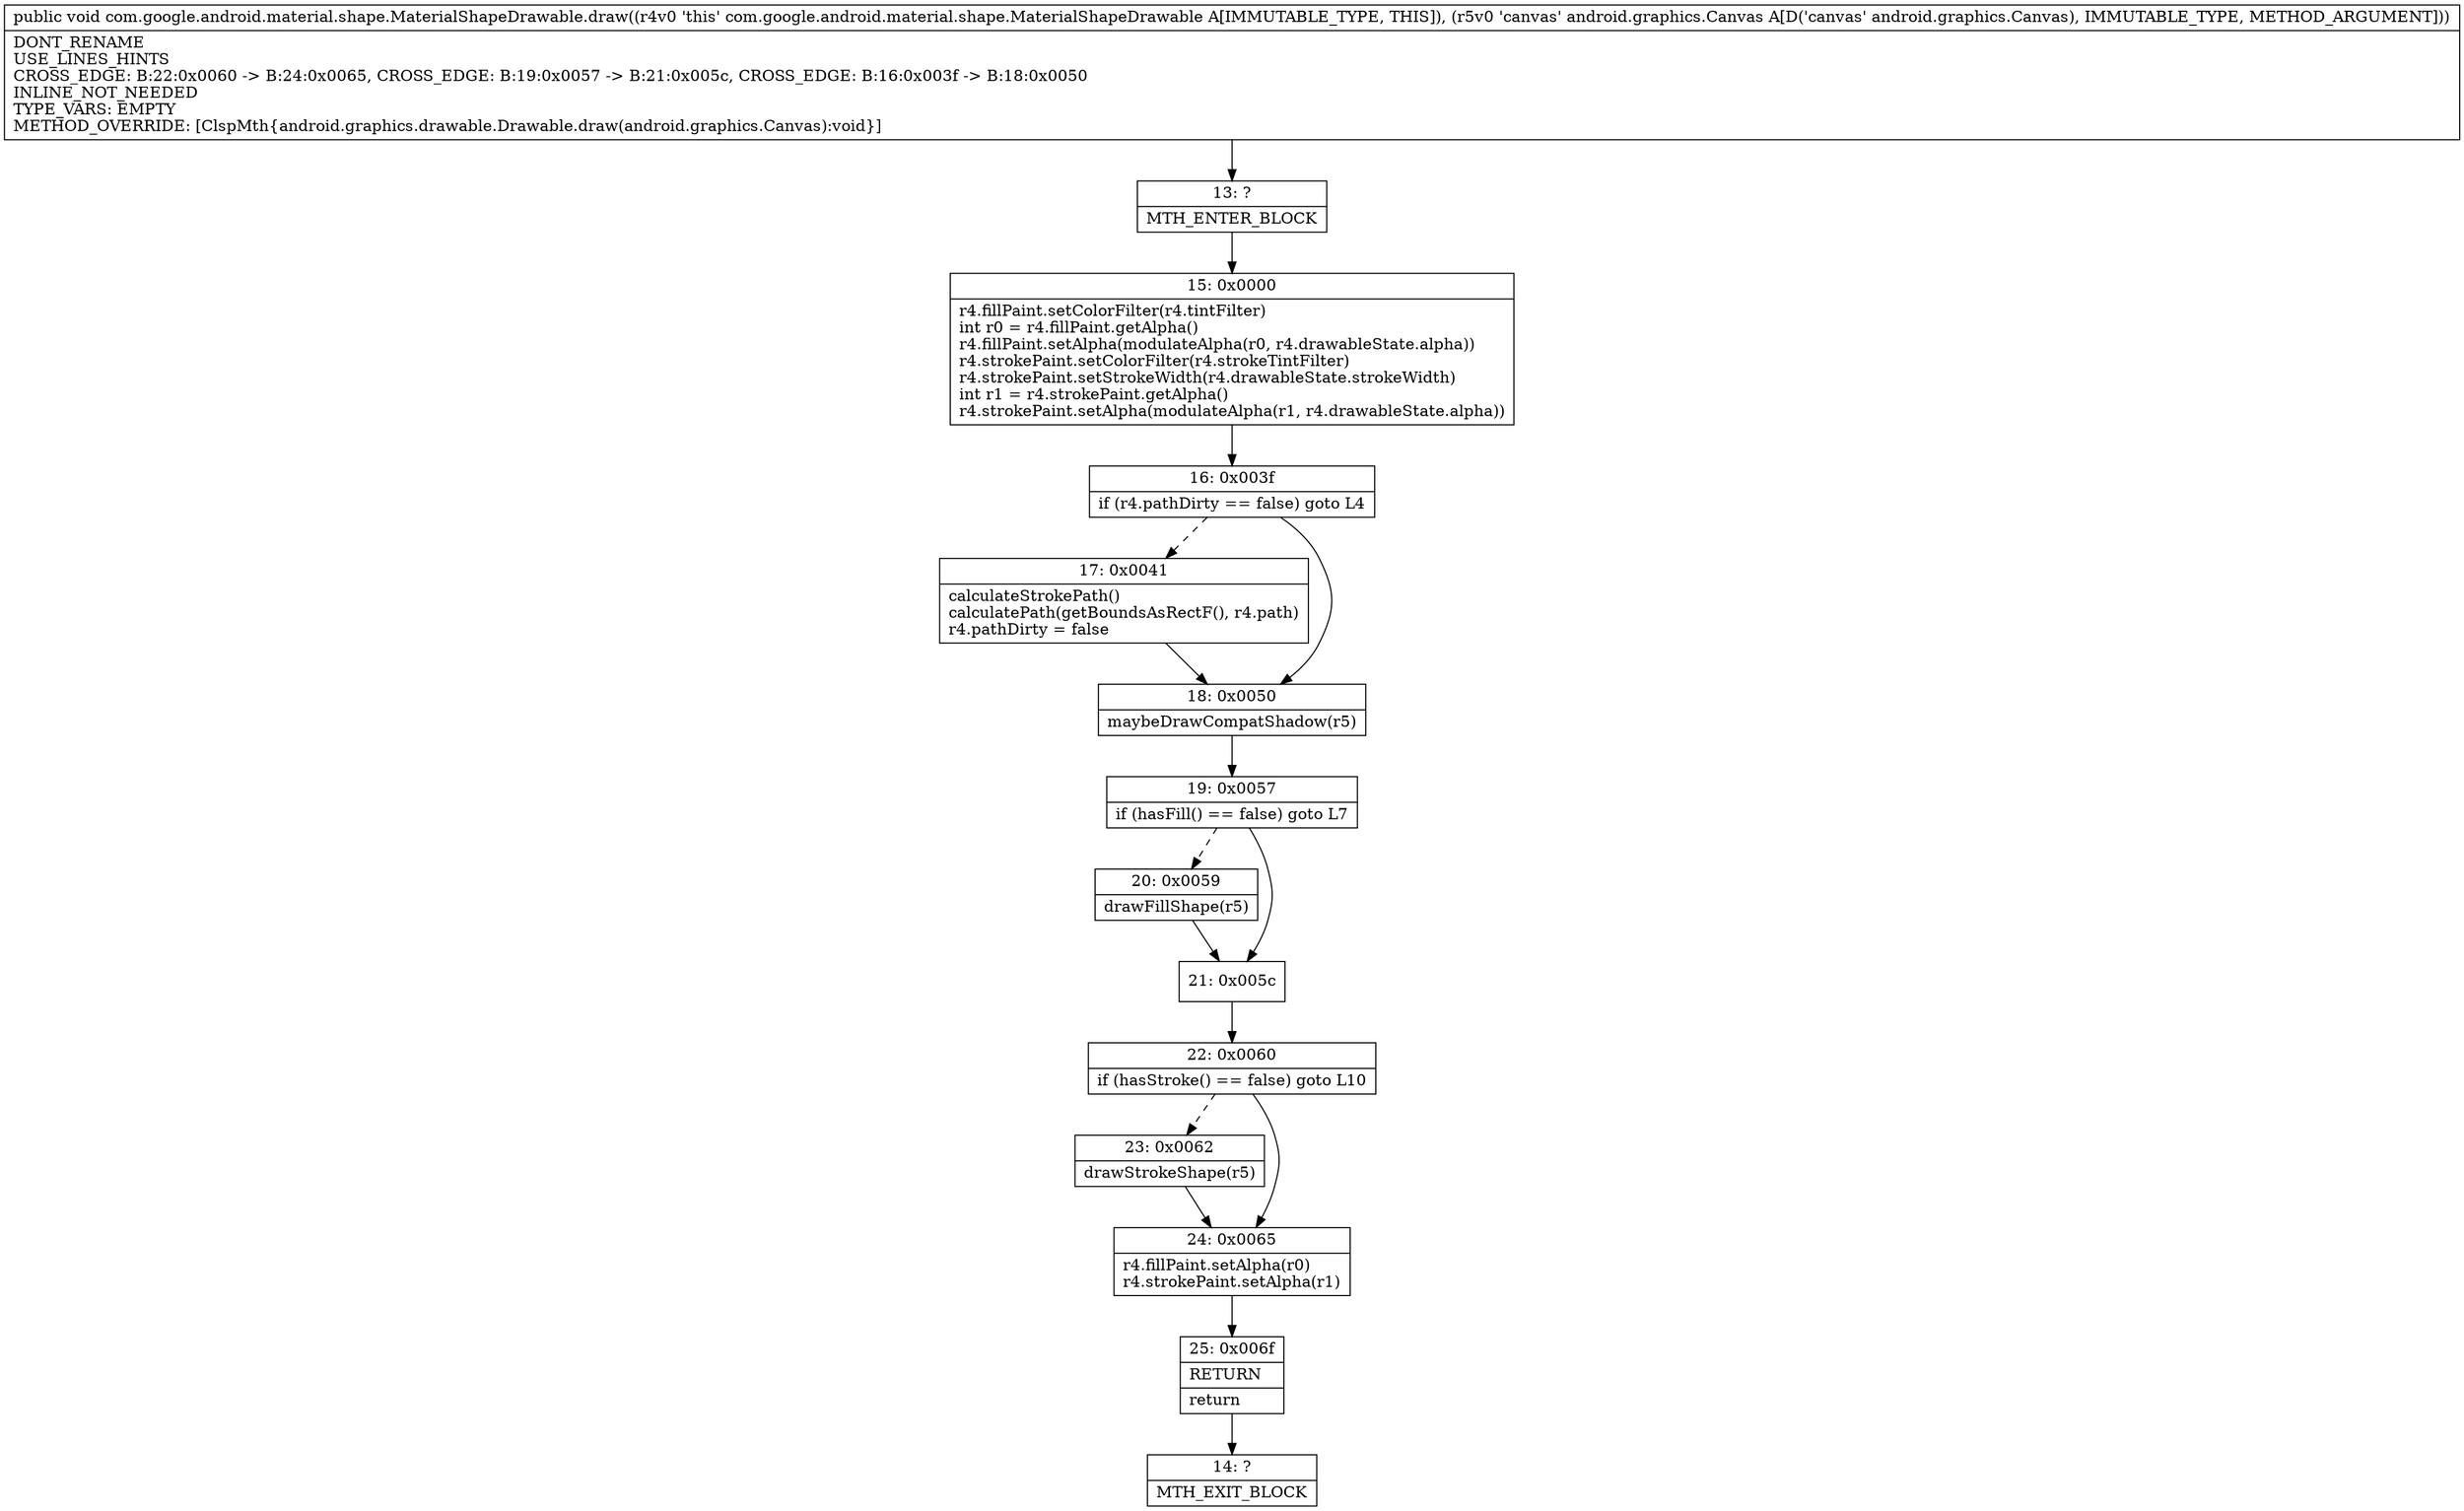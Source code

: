 digraph "CFG forcom.google.android.material.shape.MaterialShapeDrawable.draw(Landroid\/graphics\/Canvas;)V" {
Node_13 [shape=record,label="{13\:\ ?|MTH_ENTER_BLOCK\l}"];
Node_15 [shape=record,label="{15\:\ 0x0000|r4.fillPaint.setColorFilter(r4.tintFilter)\lint r0 = r4.fillPaint.getAlpha()\lr4.fillPaint.setAlpha(modulateAlpha(r0, r4.drawableState.alpha))\lr4.strokePaint.setColorFilter(r4.strokeTintFilter)\lr4.strokePaint.setStrokeWidth(r4.drawableState.strokeWidth)\lint r1 = r4.strokePaint.getAlpha()\lr4.strokePaint.setAlpha(modulateAlpha(r1, r4.drawableState.alpha))\l}"];
Node_16 [shape=record,label="{16\:\ 0x003f|if (r4.pathDirty == false) goto L4\l}"];
Node_17 [shape=record,label="{17\:\ 0x0041|calculateStrokePath()\lcalculatePath(getBoundsAsRectF(), r4.path)\lr4.pathDirty = false\l}"];
Node_18 [shape=record,label="{18\:\ 0x0050|maybeDrawCompatShadow(r5)\l}"];
Node_19 [shape=record,label="{19\:\ 0x0057|if (hasFill() == false) goto L7\l}"];
Node_20 [shape=record,label="{20\:\ 0x0059|drawFillShape(r5)\l}"];
Node_21 [shape=record,label="{21\:\ 0x005c}"];
Node_22 [shape=record,label="{22\:\ 0x0060|if (hasStroke() == false) goto L10\l}"];
Node_23 [shape=record,label="{23\:\ 0x0062|drawStrokeShape(r5)\l}"];
Node_24 [shape=record,label="{24\:\ 0x0065|r4.fillPaint.setAlpha(r0)\lr4.strokePaint.setAlpha(r1)\l}"];
Node_25 [shape=record,label="{25\:\ 0x006f|RETURN\l|return\l}"];
Node_14 [shape=record,label="{14\:\ ?|MTH_EXIT_BLOCK\l}"];
MethodNode[shape=record,label="{public void com.google.android.material.shape.MaterialShapeDrawable.draw((r4v0 'this' com.google.android.material.shape.MaterialShapeDrawable A[IMMUTABLE_TYPE, THIS]), (r5v0 'canvas' android.graphics.Canvas A[D('canvas' android.graphics.Canvas), IMMUTABLE_TYPE, METHOD_ARGUMENT]))  | DONT_RENAME\lUSE_LINES_HINTS\lCROSS_EDGE: B:22:0x0060 \-\> B:24:0x0065, CROSS_EDGE: B:19:0x0057 \-\> B:21:0x005c, CROSS_EDGE: B:16:0x003f \-\> B:18:0x0050\lINLINE_NOT_NEEDED\lTYPE_VARS: EMPTY\lMETHOD_OVERRIDE: [ClspMth\{android.graphics.drawable.Drawable.draw(android.graphics.Canvas):void\}]\l}"];
MethodNode -> Node_13;Node_13 -> Node_15;
Node_15 -> Node_16;
Node_16 -> Node_17[style=dashed];
Node_16 -> Node_18;
Node_17 -> Node_18;
Node_18 -> Node_19;
Node_19 -> Node_20[style=dashed];
Node_19 -> Node_21;
Node_20 -> Node_21;
Node_21 -> Node_22;
Node_22 -> Node_23[style=dashed];
Node_22 -> Node_24;
Node_23 -> Node_24;
Node_24 -> Node_25;
Node_25 -> Node_14;
}

